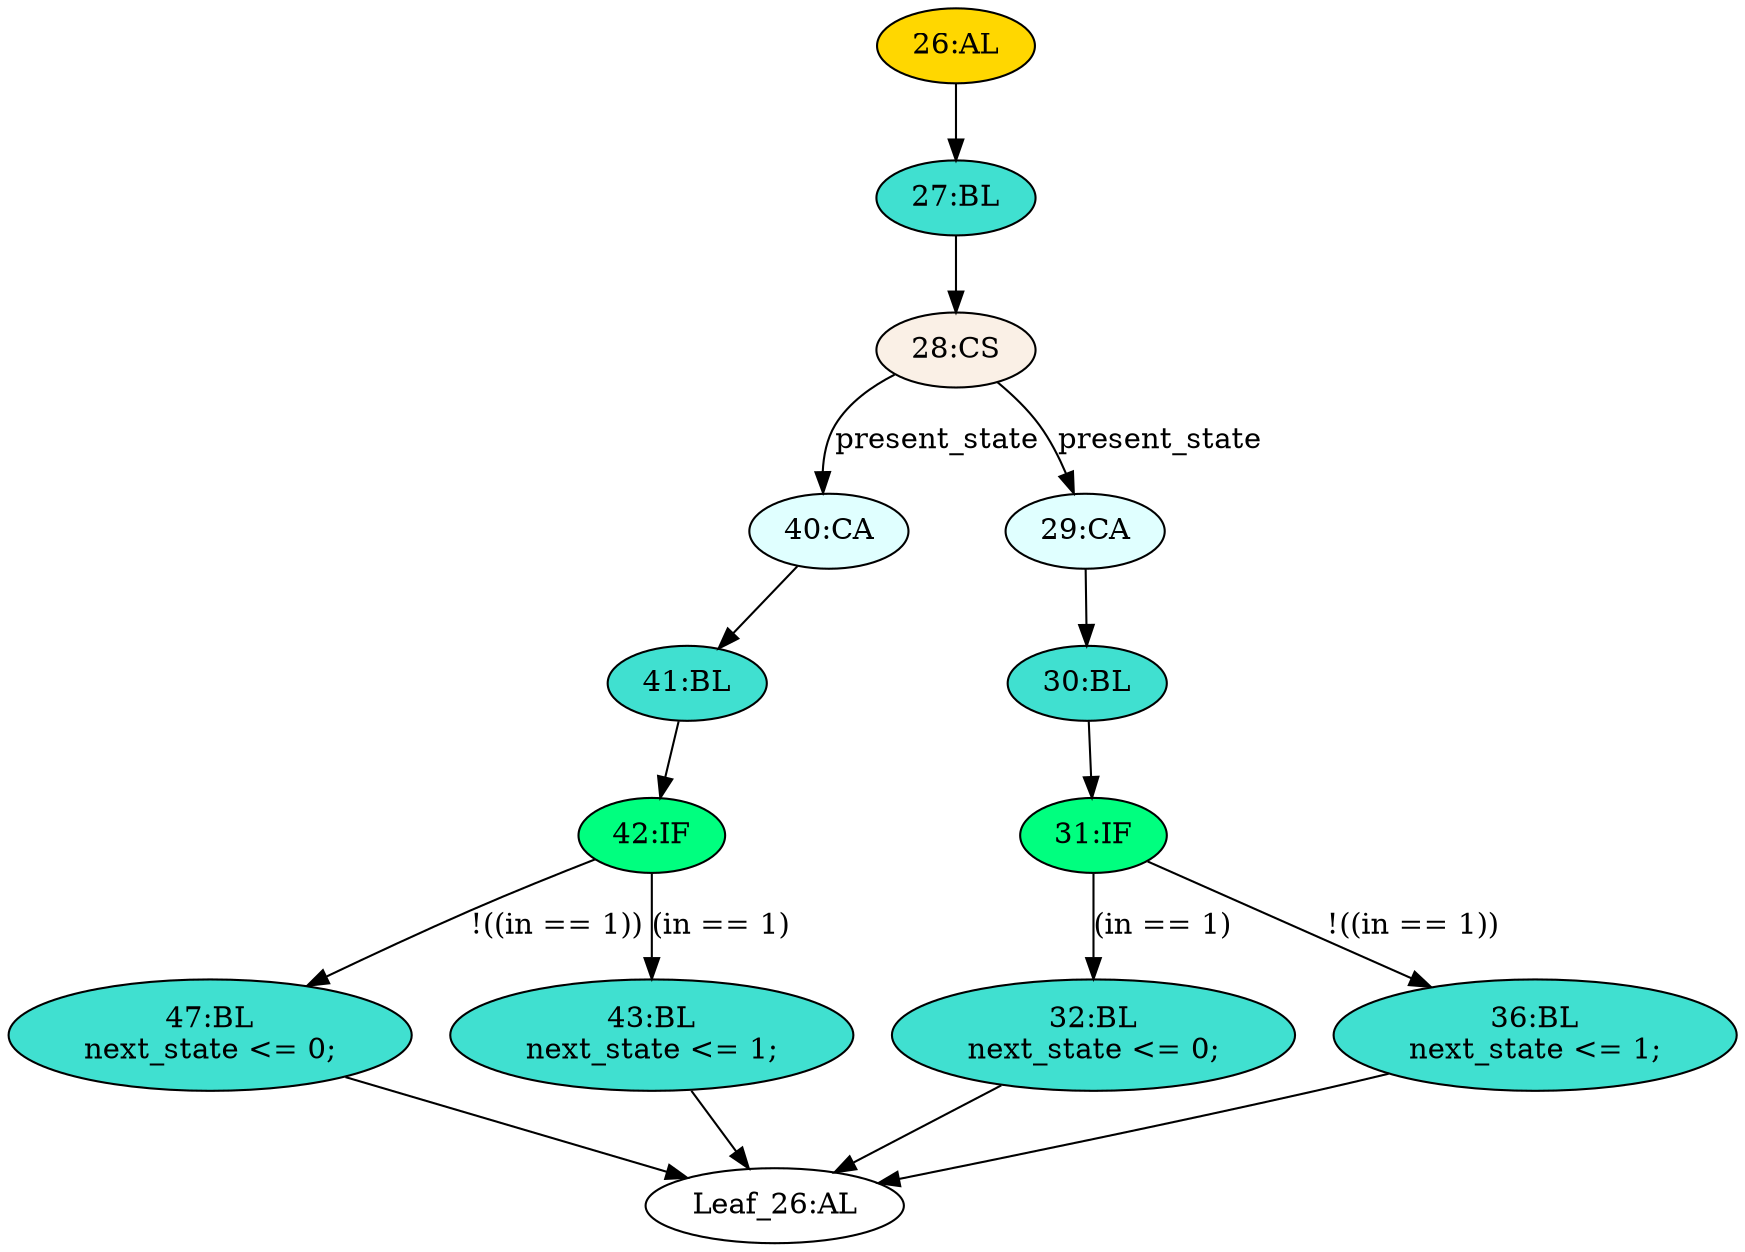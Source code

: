 strict digraph "" {
	node [label="\N"];
	"47:BL"	[ast="<pyverilog.vparser.ast.Block object at 0x7fd2857b4f90>",
		fillcolor=turquoise,
		label="47:BL
next_state <= 0;",
		statements="[<pyverilog.vparser.ast.NonblockingSubstitution object at 0x7fd2857b4fd0>]",
		style=filled,
		typ=Block];
	"Leaf_26:AL"	[def_var="['next_state']",
		label="Leaf_26:AL"];
	"47:BL" -> "Leaf_26:AL"	[cond="[]",
		lineno=None];
	"26:AL"	[ast="<pyverilog.vparser.ast.Always object at 0x7fd2857b4790>",
		clk_sens=False,
		fillcolor=gold,
		label="26:AL",
		sens="['present_state', 'in']",
		statements="[]",
		style=filled,
		typ=Always,
		use_var="['present_state', 'in']"];
	"27:BL"	[ast="<pyverilog.vparser.ast.Block object at 0x7fd2857b4950>",
		fillcolor=turquoise,
		label="27:BL",
		statements="[]",
		style=filled,
		typ=Block];
	"26:AL" -> "27:BL"	[cond="[]",
		lineno=None];
	"41:BL"	[ast="<pyverilog.vparser.ast.Block object at 0x7fd2857b4f10>",
		fillcolor=turquoise,
		label="41:BL",
		statements="[]",
		style=filled,
		typ=Block];
	"42:IF"	[ast="<pyverilog.vparser.ast.IfStatement object at 0x7fd2857b4f50>",
		fillcolor=springgreen,
		label="42:IF",
		statements="[]",
		style=filled,
		typ=IfStatement];
	"41:BL" -> "42:IF"	[cond="[]",
		lineno=None];
	"42:IF" -> "47:BL"	[cond="['in']",
		label="!((in == 1))",
		lineno=42];
	"43:BL"	[ast="<pyverilog.vparser.ast.Block object at 0x7fd2857b88d0>",
		fillcolor=turquoise,
		label="43:BL
next_state <= 1;",
		statements="[<pyverilog.vparser.ast.NonblockingSubstitution object at 0x7fd28578c190>]",
		style=filled,
		typ=Block];
	"42:IF" -> "43:BL"	[cond="['in']",
		label="(in == 1)",
		lineno=42];
	"43:BL" -> "Leaf_26:AL"	[cond="[]",
		lineno=None];
	"30:BL"	[ast="<pyverilog.vparser.ast.Block object at 0x7fd2857b4ad0>",
		fillcolor=turquoise,
		label="30:BL",
		statements="[]",
		style=filled,
		typ=Block];
	"31:IF"	[ast="<pyverilog.vparser.ast.IfStatement object at 0x7fd2857b4b10>",
		fillcolor=springgreen,
		label="31:IF",
		statements="[]",
		style=filled,
		typ=IfStatement];
	"30:BL" -> "31:IF"	[cond="[]",
		lineno=None];
	"32:BL"	[ast="<pyverilog.vparser.ast.Block object at 0x7fd2857b4710>",
		fillcolor=turquoise,
		label="32:BL
next_state <= 0;",
		statements="[<pyverilog.vparser.ast.NonblockingSubstitution object at 0x7fd2857b4590>]",
		style=filled,
		typ=Block];
	"31:IF" -> "32:BL"	[cond="['in']",
		label="(in == 1)",
		lineno=31];
	"36:BL"	[ast="<pyverilog.vparser.ast.Block object at 0x7fd2857b4b90>",
		fillcolor=turquoise,
		label="36:BL
next_state <= 1;",
		statements="[<pyverilog.vparser.ast.NonblockingSubstitution object at 0x7fd2857b4bd0>]",
		style=filled,
		typ=Block];
	"31:IF" -> "36:BL"	[cond="['in']",
		label="!((in == 1))",
		lineno=31];
	"40:CA"	[ast="<pyverilog.vparser.ast.Case object at 0x7fd2857b4e90>",
		fillcolor=lightcyan,
		label="40:CA",
		statements="[]",
		style=filled,
		typ=Case];
	"40:CA" -> "41:BL"	[cond="[]",
		lineno=None];
	"32:BL" -> "Leaf_26:AL"	[cond="[]",
		lineno=None];
	"28:CS"	[ast="<pyverilog.vparser.ast.CaseStatement object at 0x7fd2857b4990>",
		fillcolor=linen,
		label="28:CS",
		statements="[]",
		style=filled,
		typ=CaseStatement];
	"27:BL" -> "28:CS"	[cond="[]",
		lineno=None];
	"29:CA"	[ast="<pyverilog.vparser.ast.Case object at 0x7fd2857b4a50>",
		fillcolor=lightcyan,
		label="29:CA",
		statements="[]",
		style=filled,
		typ=Case];
	"29:CA" -> "30:BL"	[cond="[]",
		lineno=None];
	"28:CS" -> "40:CA"	[cond="['present_state']",
		label=present_state,
		lineno=28];
	"28:CS" -> "29:CA"	[cond="['present_state']",
		label=present_state,
		lineno=28];
	"36:BL" -> "Leaf_26:AL"	[cond="[]",
		lineno=None];
}
